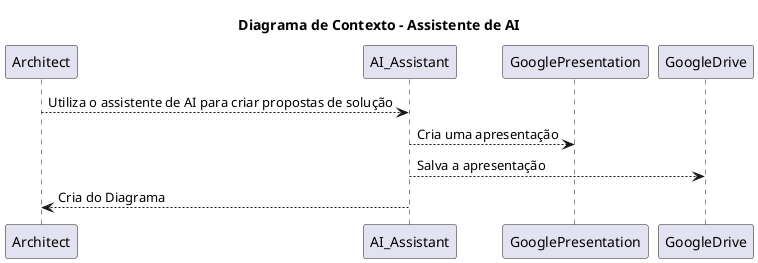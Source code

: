 @startuml X

title Diagrama de Contexto - Assistente de AI

Architect --> AI_Assistant : Utiliza o assistente de AI para criar propostas de solução
AI_Assistant --> GooglePresentation : Cria uma apresentação
AI_Assistant --> GoogleDrive : Salva a apresentação
Architect <-- AI_Assistant : Cria do Diagrama

@enduml
